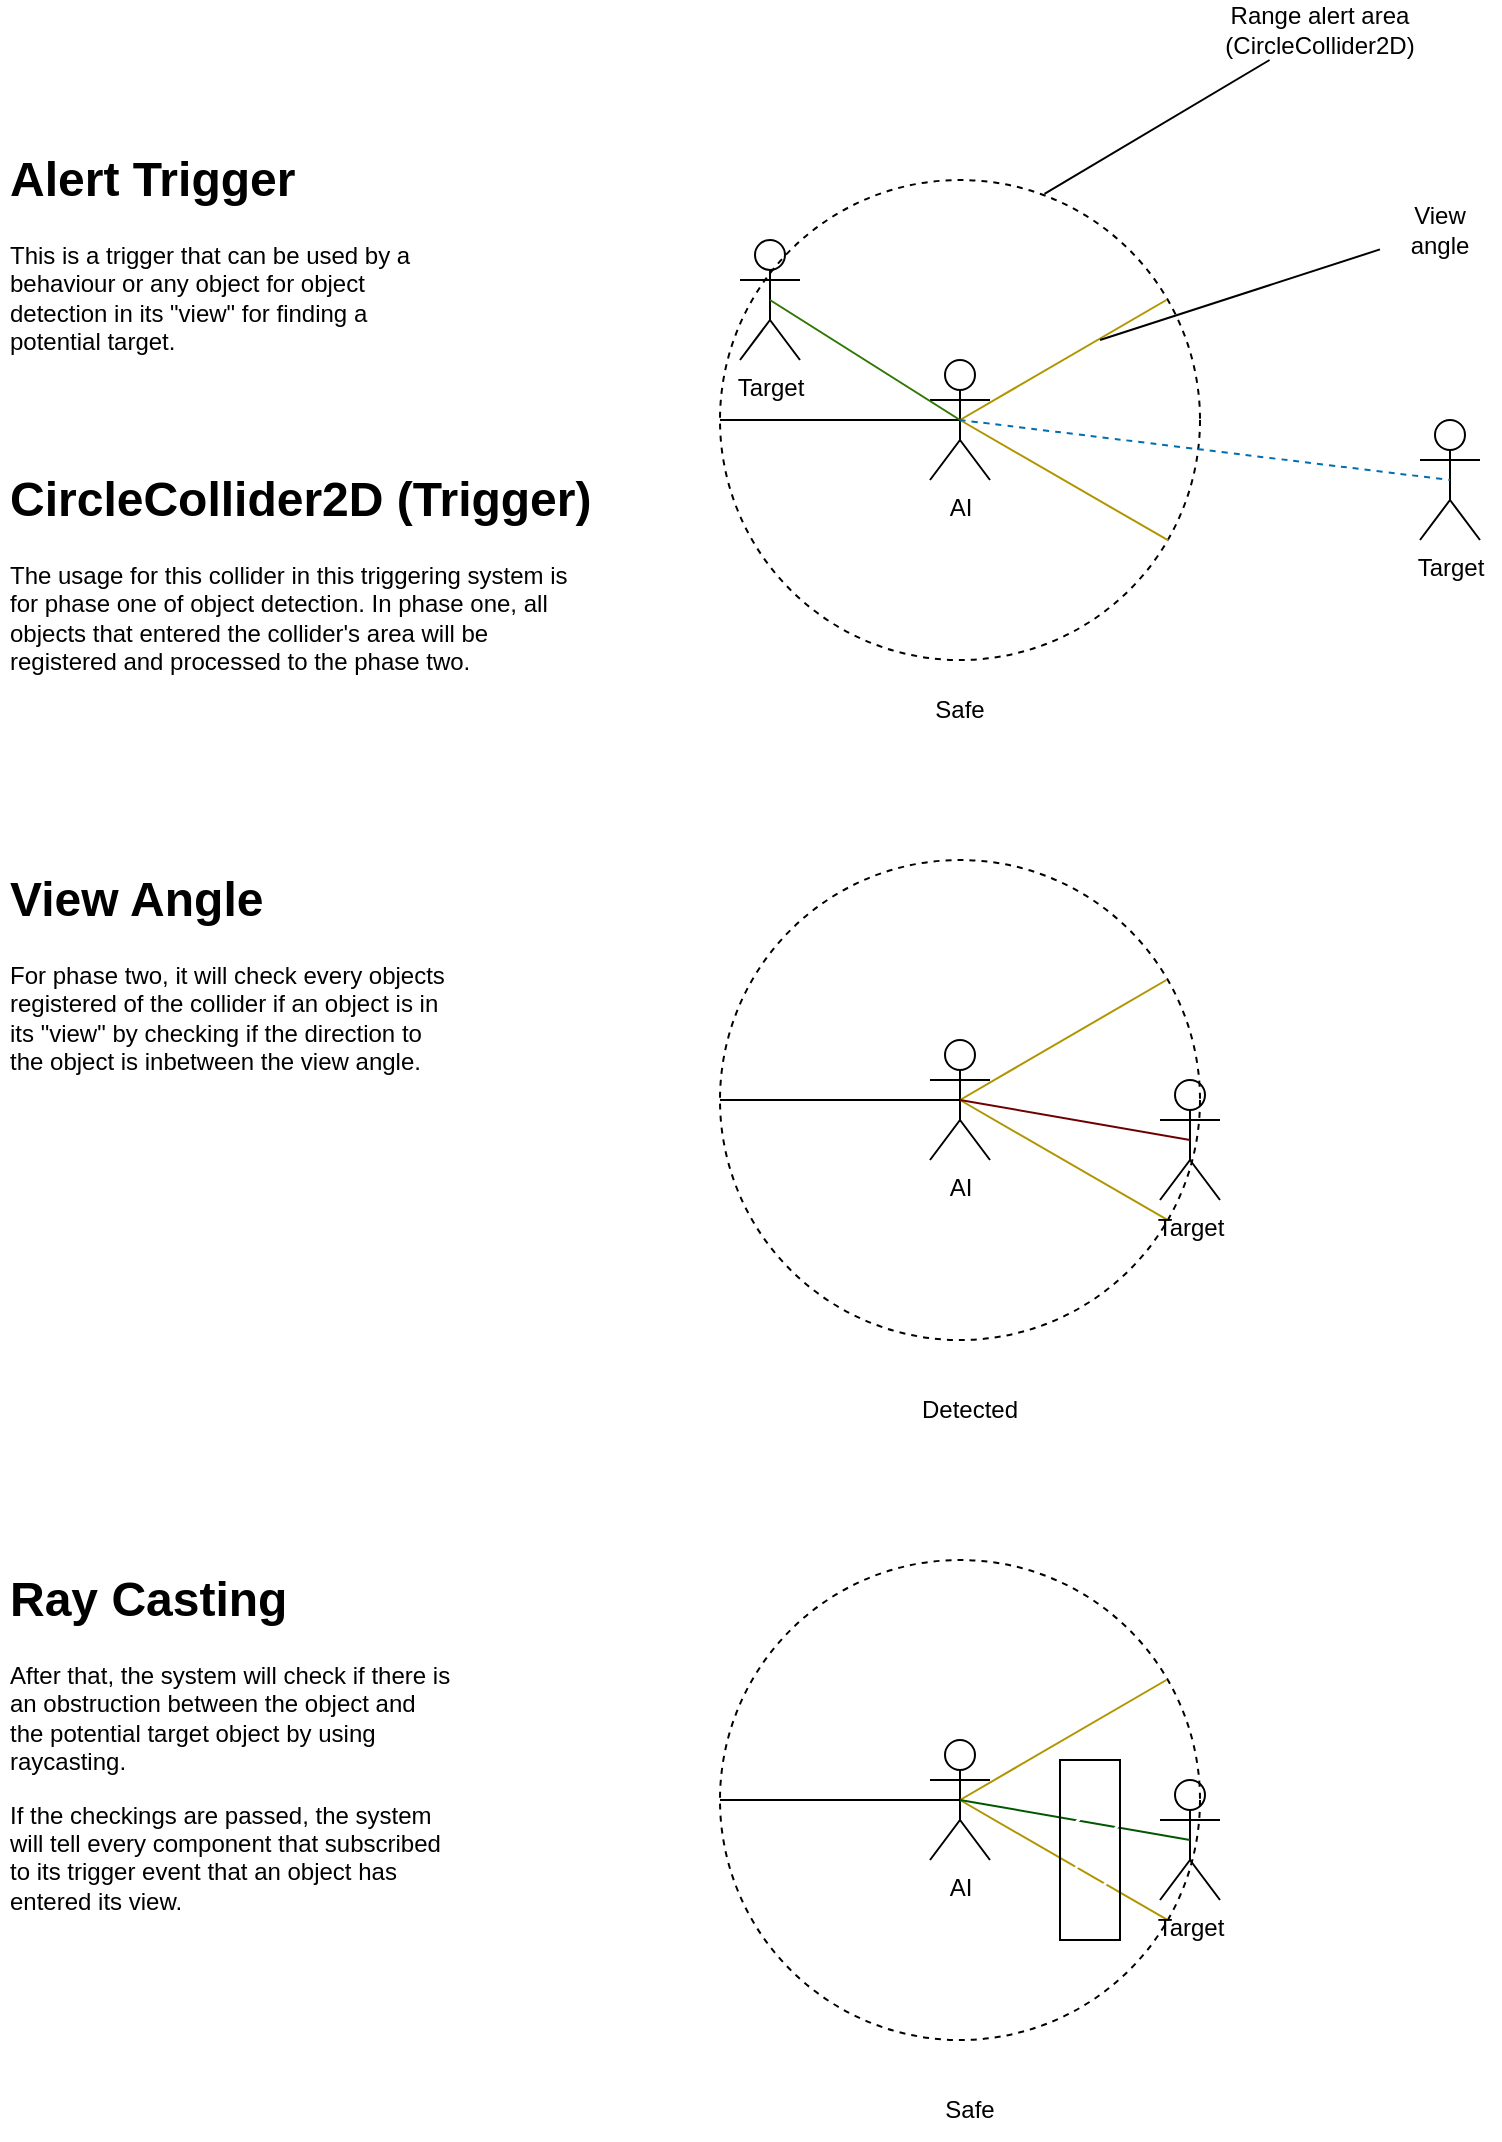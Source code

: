 <mxfile>
    <diagram id="QXl3vivfid-MtXyGUWVV" name="Page-1">
        <mxGraphModel dx="1139" dy="747" grid="1" gridSize="10" guides="1" tooltips="1" connect="1" arrows="1" fold="1" page="1" pageScale="1" pageWidth="850" pageHeight="1100" math="0" shadow="0">
            <root>
                <mxCell id="0"/>
                <mxCell id="1" parent="0"/>
                <mxCell id="2" value="" style="ellipse;whiteSpace=wrap;html=1;aspect=fixed;dashed=1;fillColor=none;" parent="1" vertex="1">
                    <mxGeometry x="440" y="200" width="240" height="240" as="geometry"/>
                </mxCell>
                <mxCell id="3" value="AI" style="shape=umlActor;verticalLabelPosition=bottom;verticalAlign=top;html=1;outlineConnect=0;" parent="1" vertex="1">
                    <mxGeometry x="545" y="290" width="30" height="60" as="geometry"/>
                </mxCell>
                <mxCell id="4" value="" style="endArrow=none;html=1;entryX=0.5;entryY=0.5;entryDx=0;entryDy=0;entryPerimeter=0;exitX=0.93;exitY=0.25;exitDx=0;exitDy=0;exitPerimeter=0;fillColor=#e3c800;strokeColor=#B09500;" parent="1" source="2" target="2" edge="1">
                    <mxGeometry width="50" height="50" relative="1" as="geometry">
                        <mxPoint x="570" y="400" as="sourcePoint"/>
                        <mxPoint x="620" y="350" as="targetPoint"/>
                    </mxGeometry>
                </mxCell>
                <mxCell id="5" value="" style="endArrow=none;html=1;exitX=0.934;exitY=0.751;exitDx=0;exitDy=0;exitPerimeter=0;fillColor=#e3c800;strokeColor=#B09500;" parent="1" source="2" edge="1">
                    <mxGeometry width="50" height="50" relative="1" as="geometry">
                        <mxPoint x="665" y="378" as="sourcePoint"/>
                        <mxPoint x="560" y="320" as="targetPoint"/>
                    </mxGeometry>
                </mxCell>
                <mxCell id="9" value="" style="endArrow=none;html=1;curved=1;" parent="1" target="14" edge="1">
                    <mxGeometry width="50" height="50" relative="1" as="geometry">
                        <mxPoint x="630" y="280" as="sourcePoint"/>
                        <mxPoint x="770" y="240" as="targetPoint"/>
                    </mxGeometry>
                </mxCell>
                <mxCell id="14" value="View angle" style="text;html=1;strokeColor=none;fillColor=none;align=center;verticalAlign=middle;whiteSpace=wrap;rounded=0;" parent="1" vertex="1">
                    <mxGeometry x="770" y="210" width="60" height="30" as="geometry"/>
                </mxCell>
                <mxCell id="15" value="" style="endArrow=none;html=1;curved=1;exitX=0;exitY=0.5;exitDx=0;exitDy=0;" parent="1" source="2" edge="1">
                    <mxGeometry width="50" height="50" relative="1" as="geometry">
                        <mxPoint x="670" y="320" as="sourcePoint"/>
                        <mxPoint x="560" y="320" as="targetPoint"/>
                    </mxGeometry>
                </mxCell>
                <mxCell id="16" value="" style="endArrow=none;html=1;curved=1;exitX=0.676;exitY=0.029;exitDx=0;exitDy=0;exitPerimeter=0;" parent="1" source="2" target="17" edge="1">
                    <mxGeometry width="50" height="50" relative="1" as="geometry">
                        <mxPoint x="650" y="270" as="sourcePoint"/>
                        <mxPoint x="690" y="150" as="targetPoint"/>
                    </mxGeometry>
                </mxCell>
                <mxCell id="17" value="Range alert area&lt;br&gt;(CircleCollider2D)" style="text;html=1;strokeColor=none;fillColor=none;align=center;verticalAlign=middle;whiteSpace=wrap;rounded=0;" parent="1" vertex="1">
                    <mxGeometry x="690" y="110" width="100" height="30" as="geometry"/>
                </mxCell>
                <mxCell id="18" value="Target" style="shape=umlActor;verticalLabelPosition=bottom;verticalAlign=top;html=1;outlineConnect=0;fillColor=none;" parent="1" vertex="1">
                    <mxGeometry x="790" y="320" width="30" height="60" as="geometry"/>
                </mxCell>
                <mxCell id="19" value="" style="endArrow=none;html=1;curved=1;exitX=0.5;exitY=0.5;exitDx=0;exitDy=0;exitPerimeter=0;entryX=0.5;entryY=0.5;entryDx=0;entryDy=0;entryPerimeter=0;fillColor=#1ba1e2;strokeColor=#006EAF;dashed=1;" parent="1" source="3" target="18" edge="1">
                    <mxGeometry width="50" height="50" relative="1" as="geometry">
                        <mxPoint x="700" y="340" as="sourcePoint"/>
                        <mxPoint x="750" y="290" as="targetPoint"/>
                    </mxGeometry>
                </mxCell>
                <mxCell id="20" value="" style="ellipse;whiteSpace=wrap;html=1;aspect=fixed;dashed=1;fillColor=none;" parent="1" vertex="1">
                    <mxGeometry x="440" y="540" width="240" height="240" as="geometry"/>
                </mxCell>
                <mxCell id="21" value="AI" style="shape=umlActor;verticalLabelPosition=bottom;verticalAlign=top;html=1;outlineConnect=0;" parent="1" vertex="1">
                    <mxGeometry x="545" y="630" width="30" height="60" as="geometry"/>
                </mxCell>
                <mxCell id="22" value="" style="endArrow=none;html=1;entryX=0.5;entryY=0.5;entryDx=0;entryDy=0;entryPerimeter=0;exitX=0.93;exitY=0.25;exitDx=0;exitDy=0;exitPerimeter=0;fillColor=#e3c800;strokeColor=#B09500;" parent="1" source="20" target="20" edge="1">
                    <mxGeometry width="50" height="50" relative="1" as="geometry">
                        <mxPoint x="570" y="740" as="sourcePoint"/>
                        <mxPoint x="620" y="690" as="targetPoint"/>
                    </mxGeometry>
                </mxCell>
                <mxCell id="23" value="" style="endArrow=none;html=1;exitX=0.934;exitY=0.751;exitDx=0;exitDy=0;exitPerimeter=0;fillColor=#e3c800;strokeColor=#B09500;" parent="1" source="20" edge="1">
                    <mxGeometry width="50" height="50" relative="1" as="geometry">
                        <mxPoint x="665" y="718" as="sourcePoint"/>
                        <mxPoint x="560" y="660" as="targetPoint"/>
                    </mxGeometry>
                </mxCell>
                <mxCell id="26" value="" style="endArrow=none;html=1;curved=1;exitX=0;exitY=0.5;exitDx=0;exitDy=0;" parent="1" source="20" edge="1">
                    <mxGeometry width="50" height="50" relative="1" as="geometry">
                        <mxPoint x="670" y="660" as="sourcePoint"/>
                        <mxPoint x="560" y="660" as="targetPoint"/>
                    </mxGeometry>
                </mxCell>
                <mxCell id="27" value="Target" style="shape=umlActor;verticalLabelPosition=bottom;verticalAlign=top;html=1;outlineConnect=0;fillColor=none;" parent="1" vertex="1">
                    <mxGeometry x="660" y="650" width="30" height="60" as="geometry"/>
                </mxCell>
                <mxCell id="28" value="" style="endArrow=none;html=1;curved=1;exitX=0.5;exitY=0.5;exitDx=0;exitDy=0;exitPerimeter=0;entryX=0.5;entryY=0.5;entryDx=0;entryDy=0;entryPerimeter=0;fillColor=#a20025;strokeColor=#6F0000;" parent="1" source="21" target="27" edge="1">
                    <mxGeometry width="50" height="50" relative="1" as="geometry">
                        <mxPoint x="700" y="680" as="sourcePoint"/>
                        <mxPoint x="750" y="630" as="targetPoint"/>
                    </mxGeometry>
                </mxCell>
                <mxCell id="29" value="Safe" style="text;html=1;strokeColor=none;fillColor=none;align=center;verticalAlign=middle;whiteSpace=wrap;rounded=0;" parent="1" vertex="1">
                    <mxGeometry x="530" y="450" width="60" height="30" as="geometry"/>
                </mxCell>
                <mxCell id="30" value="Detected" style="text;html=1;strokeColor=none;fillColor=none;align=center;verticalAlign=middle;whiteSpace=wrap;rounded=0;" parent="1" vertex="1">
                    <mxGeometry x="535" y="800" width="60" height="30" as="geometry"/>
                </mxCell>
                <mxCell id="31" value="Target" style="shape=umlActor;verticalLabelPosition=bottom;verticalAlign=top;html=1;outlineConnect=0;fillColor=none;" parent="1" vertex="1">
                    <mxGeometry x="450" y="230" width="30" height="60" as="geometry"/>
                </mxCell>
                <mxCell id="33" value="" style="endArrow=none;html=1;curved=1;exitX=0.5;exitY=0.5;exitDx=0;exitDy=0;exitPerimeter=0;entryX=0.5;entryY=0.5;entryDx=0;entryDy=0;entryPerimeter=0;fillColor=#60a917;strokeColor=#2D7600;" parent="1" source="3" target="31" edge="1">
                    <mxGeometry width="50" height="50" relative="1" as="geometry">
                        <mxPoint x="570" y="330" as="sourcePoint"/>
                        <mxPoint x="815" y="360" as="targetPoint"/>
                    </mxGeometry>
                </mxCell>
                <mxCell id="34" value="" style="ellipse;whiteSpace=wrap;html=1;aspect=fixed;dashed=1;fillColor=none;" parent="1" vertex="1">
                    <mxGeometry x="440" y="890" width="240" height="240" as="geometry"/>
                </mxCell>
                <mxCell id="35" value="AI" style="shape=umlActor;verticalLabelPosition=bottom;verticalAlign=top;html=1;outlineConnect=0;" parent="1" vertex="1">
                    <mxGeometry x="545" y="980" width="30" height="60" as="geometry"/>
                </mxCell>
                <mxCell id="36" value="" style="endArrow=none;html=1;entryX=0.5;entryY=0.5;entryDx=0;entryDy=0;entryPerimeter=0;exitX=0.93;exitY=0.25;exitDx=0;exitDy=0;exitPerimeter=0;fillColor=#e3c800;strokeColor=#B09500;" parent="1" source="34" target="34" edge="1">
                    <mxGeometry width="50" height="50" relative="1" as="geometry">
                        <mxPoint x="570" y="1090" as="sourcePoint"/>
                        <mxPoint x="620" y="1040" as="targetPoint"/>
                    </mxGeometry>
                </mxCell>
                <mxCell id="37" value="" style="endArrow=none;html=1;exitX=0.934;exitY=0.751;exitDx=0;exitDy=0;exitPerimeter=0;fillColor=#e3c800;strokeColor=#B09500;" parent="1" source="34" edge="1">
                    <mxGeometry width="50" height="50" relative="1" as="geometry">
                        <mxPoint x="665" y="1068" as="sourcePoint"/>
                        <mxPoint x="560" y="1010" as="targetPoint"/>
                    </mxGeometry>
                </mxCell>
                <mxCell id="38" value="" style="endArrow=none;html=1;curved=1;exitX=0;exitY=0.5;exitDx=0;exitDy=0;" parent="1" source="34" edge="1">
                    <mxGeometry width="50" height="50" relative="1" as="geometry">
                        <mxPoint x="670" y="1010" as="sourcePoint"/>
                        <mxPoint x="560" y="1010" as="targetPoint"/>
                    </mxGeometry>
                </mxCell>
                <mxCell id="39" value="Target" style="shape=umlActor;verticalLabelPosition=bottom;verticalAlign=top;html=1;outlineConnect=0;fillColor=none;" parent="1" vertex="1">
                    <mxGeometry x="660" y="1000" width="30" height="60" as="geometry"/>
                </mxCell>
                <mxCell id="40" value="" style="endArrow=none;html=1;curved=1;exitX=0.5;exitY=0.5;exitDx=0;exitDy=0;exitPerimeter=0;entryX=0.5;entryY=0.5;entryDx=0;entryDy=0;entryPerimeter=0;fillColor=#008a00;strokeColor=#005700;" parent="1" source="35" target="39" edge="1">
                    <mxGeometry width="50" height="50" relative="1" as="geometry">
                        <mxPoint x="700" y="1030" as="sourcePoint"/>
                        <mxPoint x="750" y="980" as="targetPoint"/>
                    </mxGeometry>
                </mxCell>
                <mxCell id="41" value="Safe" style="text;html=1;strokeColor=none;fillColor=none;align=center;verticalAlign=middle;whiteSpace=wrap;rounded=0;" parent="1" vertex="1">
                    <mxGeometry x="535" y="1150" width="60" height="30" as="geometry"/>
                </mxCell>
                <mxCell id="42" value="" style="rounded=0;whiteSpace=wrap;html=1;fillColor=#FFFFFF;fillStyle=hatch;" parent="1" vertex="1">
                    <mxGeometry x="610" y="990" width="30" height="90" as="geometry"/>
                </mxCell>
                <mxCell id="43" value="&lt;h1&gt;Alert Trigger&lt;/h1&gt;&lt;p&gt;This is a trigger that can be used by a behaviour or any object for object detection in its &quot;view&quot; for finding a potential target.&lt;/p&gt;" style="text;html=1;strokeColor=none;fillColor=none;spacing=5;spacingTop=-20;whiteSpace=wrap;overflow=hidden;rounded=0;fillStyle=hatch;" parent="1" vertex="1">
                    <mxGeometry x="80" y="180" width="230" height="120" as="geometry"/>
                </mxCell>
                <mxCell id="44" value="&lt;h1&gt;CircleCollider2D (Trigger)&lt;/h1&gt;&lt;p&gt;The usage for this collider in this triggering system is for phase one of object detection. In phase one, all objects that entered the collider's area will be registered and processed to the phase two.&lt;/p&gt;&lt;p&gt;&lt;br&gt;&lt;/p&gt;" style="text;html=1;strokeColor=none;fillColor=none;spacing=5;spacingTop=-20;whiteSpace=wrap;overflow=hidden;rounded=0;fillStyle=hatch;" parent="1" vertex="1">
                    <mxGeometry x="80" y="340" width="300" height="140" as="geometry"/>
                </mxCell>
                <mxCell id="45" value="&lt;h1&gt;Ray Casting&lt;/h1&gt;&lt;p&gt;After that, the system will check if there is an obstruction between the object and the potential target object by using raycasting.&lt;/p&gt;&lt;p&gt;If the checkings are passed, the system will tell every component that subscribed to its trigger event that an object has entered its view.&lt;/p&gt;" style="text;html=1;strokeColor=none;fillColor=none;spacing=5;spacingTop=-20;whiteSpace=wrap;overflow=hidden;rounded=0;fillStyle=hatch;" parent="1" vertex="1">
                    <mxGeometry x="80" y="890" width="230" height="220" as="geometry"/>
                </mxCell>
                <mxCell id="46" value="&lt;h1&gt;View Angle&lt;/h1&gt;For phase two, it will check every objects registered of the collider if an object is in its &quot;view&quot; by checking if the direction to the object is inbetween the view angle.&lt;br&gt;" style="text;html=1;strokeColor=none;fillColor=none;spacing=5;spacingTop=-20;whiteSpace=wrap;overflow=hidden;rounded=0;fillStyle=hatch;" parent="1" vertex="1">
                    <mxGeometry x="80" y="540" width="230" height="120" as="geometry"/>
                </mxCell>
            </root>
        </mxGraphModel>
    </diagram>
</mxfile>